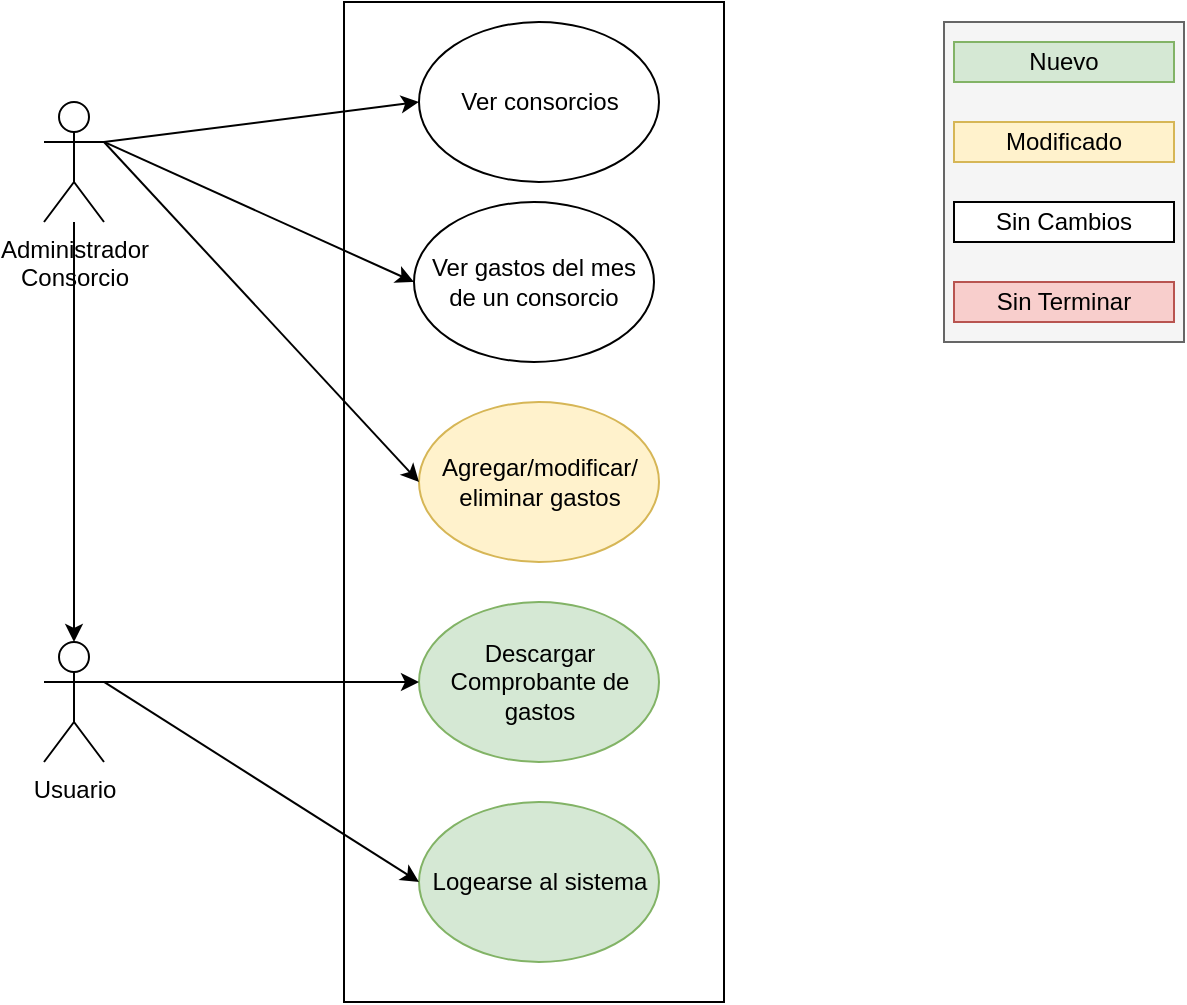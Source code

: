 <mxfile version="14.6.13" type="github">
  <diagram id="DMdYSBL_EJJrb_-I5IRT" name="Page-1">
    <mxGraphModel dx="946" dy="514" grid="1" gridSize="10" guides="1" tooltips="1" connect="1" arrows="1" fold="1" page="1" pageScale="1" pageWidth="850" pageHeight="1100" math="0" shadow="0">
      <root>
        <mxCell id="0" />
        <mxCell id="1" parent="0" />
        <mxCell id="DQ_E5rbUf5ejN1yuJWk_-7" value="" style="rounded=0;whiteSpace=wrap;html=1;" parent="1" vertex="1">
          <mxGeometry x="240" y="50" width="190" height="500" as="geometry" />
        </mxCell>
        <mxCell id="fV96u1m6ZCXZrQFcsbss-5" style="edgeStyle=orthogonalEdgeStyle;rounded=0;orthogonalLoop=1;jettySize=auto;html=1;entryX=0.5;entryY=0;entryDx=0;entryDy=0;entryPerimeter=0;" edge="1" parent="1" source="DQ_E5rbUf5ejN1yuJWk_-2" target="fV96u1m6ZCXZrQFcsbss-1">
          <mxGeometry relative="1" as="geometry" />
        </mxCell>
        <mxCell id="DQ_E5rbUf5ejN1yuJWk_-2" value="Administrador&lt;br&gt;Consorcio" style="shape=umlActor;verticalLabelPosition=bottom;verticalAlign=top;html=1;outlineConnect=0;" parent="1" vertex="1">
          <mxGeometry x="90" y="100" width="30" height="60" as="geometry" />
        </mxCell>
        <mxCell id="DQ_E5rbUf5ejN1yuJWk_-5" value="Ver consorcios" style="ellipse;whiteSpace=wrap;html=1;" parent="1" vertex="1">
          <mxGeometry x="277.5" y="60" width="120" height="80" as="geometry" />
        </mxCell>
        <mxCell id="DQ_E5rbUf5ejN1yuJWk_-6" value="" style="endArrow=classic;html=1;entryX=0;entryY=0.5;entryDx=0;entryDy=0;exitX=1;exitY=0.333;exitDx=0;exitDy=0;exitPerimeter=0;" parent="1" source="DQ_E5rbUf5ejN1yuJWk_-2" target="DQ_E5rbUf5ejN1yuJWk_-5" edge="1">
          <mxGeometry width="50" height="50" relative="1" as="geometry">
            <mxPoint x="400" y="290" as="sourcePoint" />
            <mxPoint x="450" y="240" as="targetPoint" />
          </mxGeometry>
        </mxCell>
        <mxCell id="DQ_E5rbUf5ejN1yuJWk_-8" value="Ver gastos del mes&lt;br&gt;de un consorcio" style="ellipse;whiteSpace=wrap;html=1;" parent="1" vertex="1">
          <mxGeometry x="275" y="150" width="120" height="80" as="geometry" />
        </mxCell>
        <mxCell id="DQ_E5rbUf5ejN1yuJWk_-9" value="" style="endArrow=classic;html=1;entryX=0;entryY=0.5;entryDx=0;entryDy=0;exitX=1;exitY=0.333;exitDx=0;exitDy=0;exitPerimeter=0;" parent="1" source="DQ_E5rbUf5ejN1yuJWk_-2" target="DQ_E5rbUf5ejN1yuJWk_-8" edge="1">
          <mxGeometry width="50" height="50" relative="1" as="geometry">
            <mxPoint x="130" y="190" as="sourcePoint" />
            <mxPoint x="450" y="240" as="targetPoint" />
          </mxGeometry>
        </mxCell>
        <mxCell id="DQ_E5rbUf5ejN1yuJWk_-10" value="Agregar/modificar/&lt;br&gt;eliminar gastos" style="ellipse;whiteSpace=wrap;html=1;fillColor=#fff2cc;strokeColor=#d6b656;" parent="1" vertex="1">
          <mxGeometry x="277.5" y="250" width="120" height="80" as="geometry" />
        </mxCell>
        <mxCell id="DQ_E5rbUf5ejN1yuJWk_-11" value="" style="endArrow=classic;html=1;entryX=0;entryY=0.5;entryDx=0;entryDy=0;exitX=1;exitY=0.333;exitDx=0;exitDy=0;exitPerimeter=0;" parent="1" source="DQ_E5rbUf5ejN1yuJWk_-2" target="DQ_E5rbUf5ejN1yuJWk_-10" edge="1">
          <mxGeometry width="50" height="50" relative="1" as="geometry">
            <mxPoint x="400" y="280" as="sourcePoint" />
            <mxPoint x="450" y="230" as="targetPoint" />
          </mxGeometry>
        </mxCell>
        <mxCell id="DQ_E5rbUf5ejN1yuJWk_-16" value="" style="rounded=0;whiteSpace=wrap;html=1;fillColor=#f5f5f5;strokeColor=#666666;fontColor=#333333;" parent="1" vertex="1">
          <mxGeometry x="540" y="60" width="120" height="160" as="geometry" />
        </mxCell>
        <mxCell id="DQ_E5rbUf5ejN1yuJWk_-17" value="Nuevo" style="rounded=0;whiteSpace=wrap;html=1;fillColor=#d5e8d4;strokeColor=#82b366;" parent="1" vertex="1">
          <mxGeometry x="545" y="70" width="110" height="20" as="geometry" />
        </mxCell>
        <mxCell id="DQ_E5rbUf5ejN1yuJWk_-18" value="Modificado" style="rounded=0;whiteSpace=wrap;html=1;fillColor=#fff2cc;strokeColor=#d6b656;" parent="1" vertex="1">
          <mxGeometry x="545" y="110" width="110" height="20" as="geometry" />
        </mxCell>
        <mxCell id="DQ_E5rbUf5ejN1yuJWk_-19" value="Sin Cambios" style="rounded=0;whiteSpace=wrap;html=1;" parent="1" vertex="1">
          <mxGeometry x="545" y="150" width="110" height="20" as="geometry" />
        </mxCell>
        <mxCell id="DQ_E5rbUf5ejN1yuJWk_-20" value="Sin Terminar" style="rounded=0;whiteSpace=wrap;html=1;fillColor=#f8cecc;strokeColor=#b85450;" parent="1" vertex="1">
          <mxGeometry x="545" y="190" width="110" height="20" as="geometry" />
        </mxCell>
        <mxCell id="sHpydHbunjuv73alF5IP-1" value="Descargar Comprobante de gastos" style="ellipse;whiteSpace=wrap;html=1;fillColor=#d5e8d4;strokeColor=#82b366;" parent="1" vertex="1">
          <mxGeometry x="277.5" y="350" width="120" height="80" as="geometry" />
        </mxCell>
        <mxCell id="sHpydHbunjuv73alF5IP-3" value="Logearse al sistema" style="ellipse;whiteSpace=wrap;html=1;fillColor=#d5e8d4;strokeColor=#82b366;" parent="1" vertex="1">
          <mxGeometry x="277.5" y="450" width="120" height="80" as="geometry" />
        </mxCell>
        <mxCell id="sHpydHbunjuv73alF5IP-5" value="" style="endArrow=classic;html=1;entryX=0;entryY=0.5;entryDx=0;entryDy=0;exitX=1;exitY=0.333;exitDx=0;exitDy=0;exitPerimeter=0;" parent="1" target="sHpydHbunjuv73alF5IP-1" edge="1" source="fV96u1m6ZCXZrQFcsbss-1">
          <mxGeometry width="50" height="50" relative="1" as="geometry">
            <mxPoint x="130" y="260" as="sourcePoint" />
            <mxPoint x="285" y="200" as="targetPoint" />
          </mxGeometry>
        </mxCell>
        <mxCell id="sHpydHbunjuv73alF5IP-6" value="" style="endArrow=classic;html=1;entryX=0;entryY=0.5;entryDx=0;entryDy=0;exitX=1;exitY=0.333;exitDx=0;exitDy=0;exitPerimeter=0;" parent="1" target="sHpydHbunjuv73alF5IP-3" edge="1" source="fV96u1m6ZCXZrQFcsbss-1">
          <mxGeometry width="50" height="50" relative="1" as="geometry">
            <mxPoint x="160" y="400" as="sourcePoint" />
            <mxPoint x="285" y="400" as="targetPoint" />
          </mxGeometry>
        </mxCell>
        <mxCell id="fV96u1m6ZCXZrQFcsbss-1" value="Usuario" style="shape=umlActor;verticalLabelPosition=bottom;verticalAlign=top;html=1;outlineConnect=0;" vertex="1" parent="1">
          <mxGeometry x="90" y="370" width="30" height="60" as="geometry" />
        </mxCell>
      </root>
    </mxGraphModel>
  </diagram>
</mxfile>
